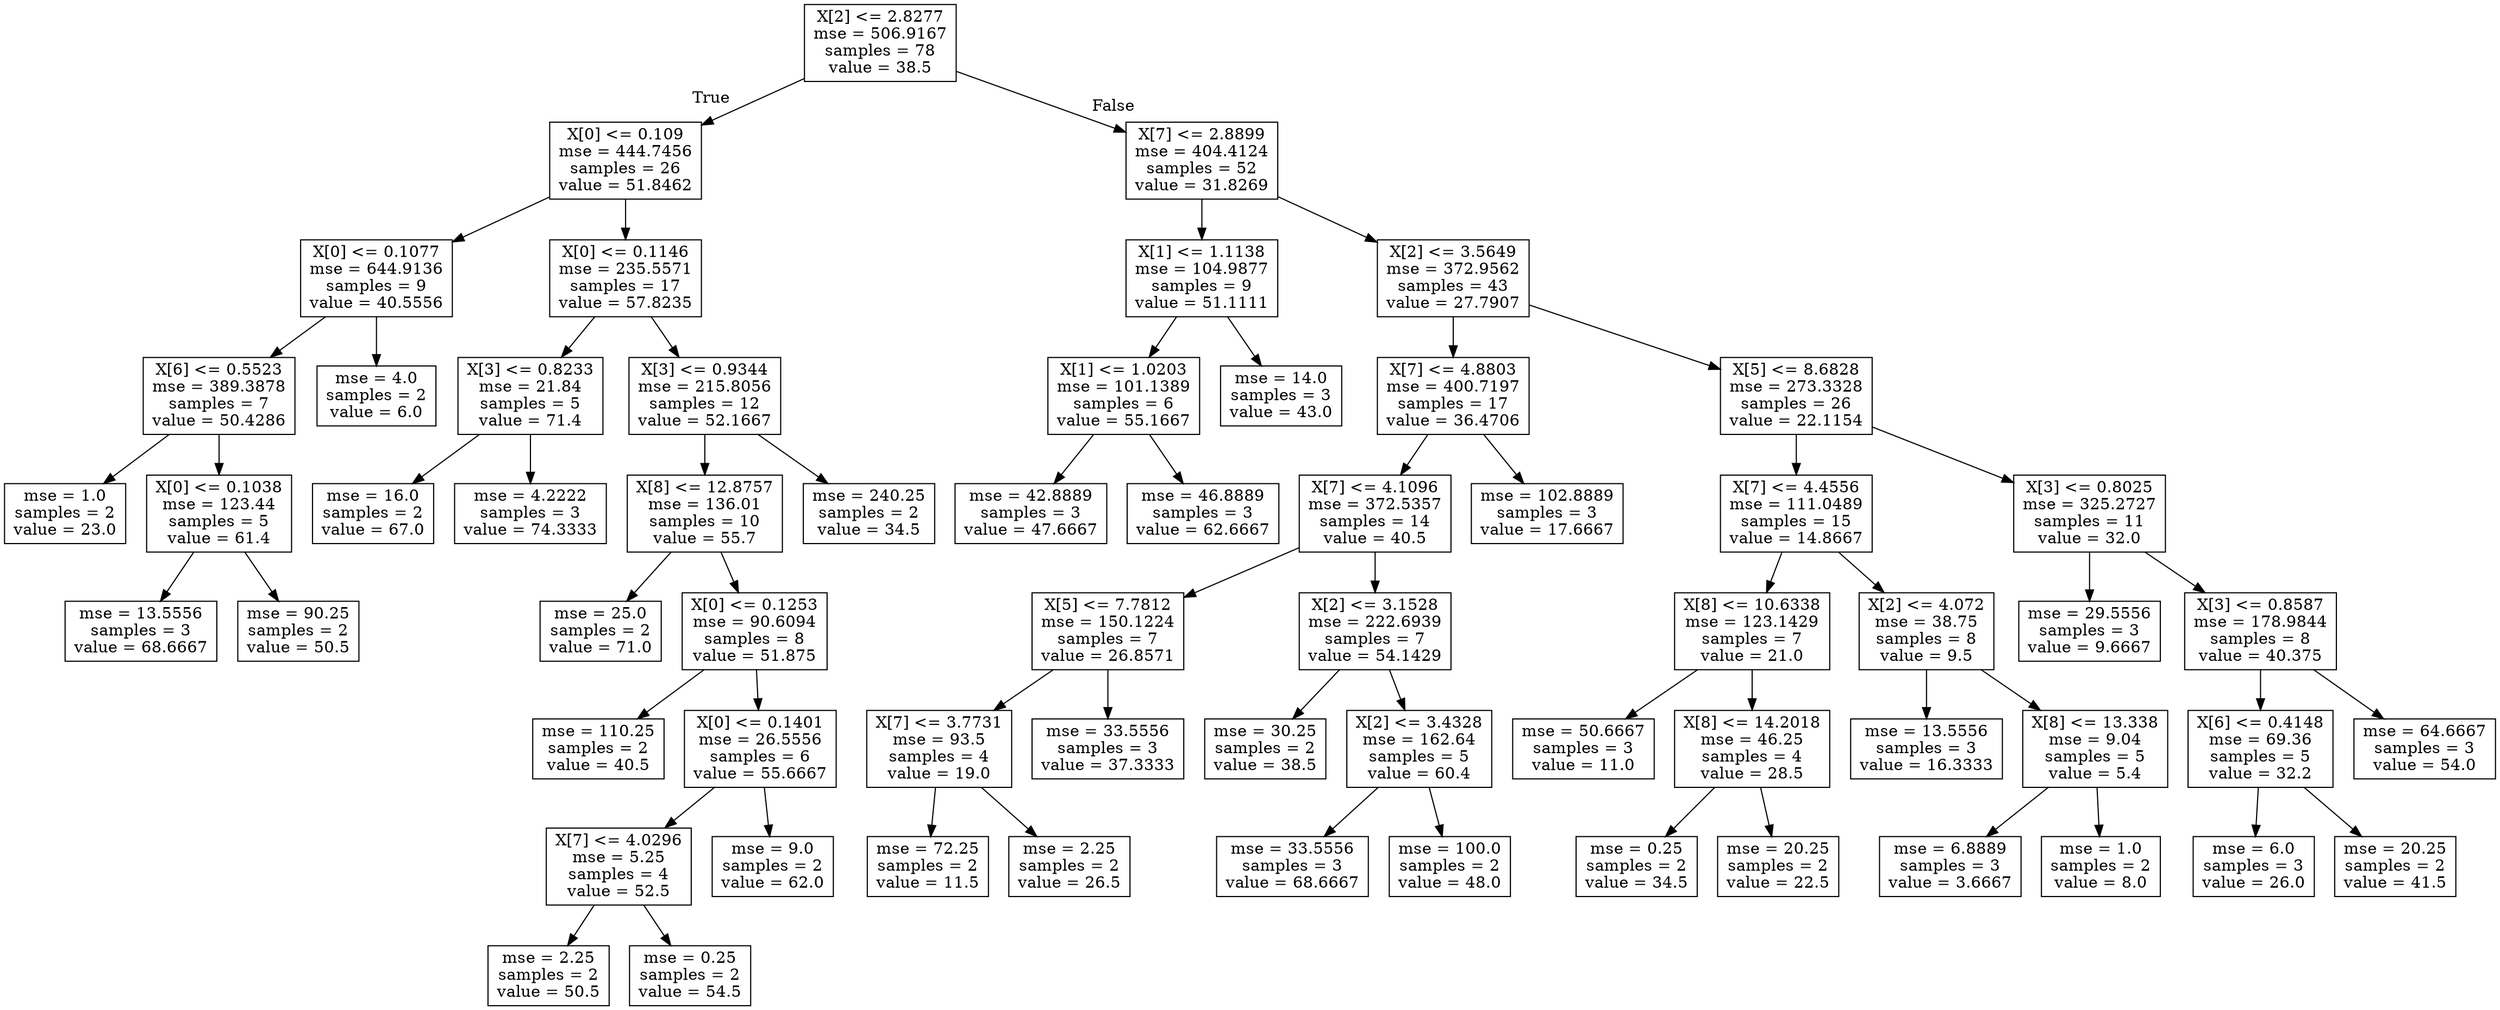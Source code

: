 digraph Tree {
node [shape=box] ;
0 [label="X[2] <= 2.8277\nmse = 506.9167\nsamples = 78\nvalue = 38.5"] ;
1 [label="X[0] <= 0.109\nmse = 444.7456\nsamples = 26\nvalue = 51.8462"] ;
0 -> 1 [labeldistance=2.5, labelangle=45, headlabel="True"] ;
2 [label="X[0] <= 0.1077\nmse = 644.9136\nsamples = 9\nvalue = 40.5556"] ;
1 -> 2 ;
3 [label="X[6] <= 0.5523\nmse = 389.3878\nsamples = 7\nvalue = 50.4286"] ;
2 -> 3 ;
4 [label="mse = 1.0\nsamples = 2\nvalue = 23.0"] ;
3 -> 4 ;
5 [label="X[0] <= 0.1038\nmse = 123.44\nsamples = 5\nvalue = 61.4"] ;
3 -> 5 ;
6 [label="mse = 13.5556\nsamples = 3\nvalue = 68.6667"] ;
5 -> 6 ;
7 [label="mse = 90.25\nsamples = 2\nvalue = 50.5"] ;
5 -> 7 ;
8 [label="mse = 4.0\nsamples = 2\nvalue = 6.0"] ;
2 -> 8 ;
9 [label="X[0] <= 0.1146\nmse = 235.5571\nsamples = 17\nvalue = 57.8235"] ;
1 -> 9 ;
10 [label="X[3] <= 0.8233\nmse = 21.84\nsamples = 5\nvalue = 71.4"] ;
9 -> 10 ;
11 [label="mse = 16.0\nsamples = 2\nvalue = 67.0"] ;
10 -> 11 ;
12 [label="mse = 4.2222\nsamples = 3\nvalue = 74.3333"] ;
10 -> 12 ;
13 [label="X[3] <= 0.9344\nmse = 215.8056\nsamples = 12\nvalue = 52.1667"] ;
9 -> 13 ;
14 [label="X[8] <= 12.8757\nmse = 136.01\nsamples = 10\nvalue = 55.7"] ;
13 -> 14 ;
15 [label="mse = 25.0\nsamples = 2\nvalue = 71.0"] ;
14 -> 15 ;
16 [label="X[0] <= 0.1253\nmse = 90.6094\nsamples = 8\nvalue = 51.875"] ;
14 -> 16 ;
17 [label="mse = 110.25\nsamples = 2\nvalue = 40.5"] ;
16 -> 17 ;
18 [label="X[0] <= 0.1401\nmse = 26.5556\nsamples = 6\nvalue = 55.6667"] ;
16 -> 18 ;
19 [label="X[7] <= 4.0296\nmse = 5.25\nsamples = 4\nvalue = 52.5"] ;
18 -> 19 ;
20 [label="mse = 2.25\nsamples = 2\nvalue = 50.5"] ;
19 -> 20 ;
21 [label="mse = 0.25\nsamples = 2\nvalue = 54.5"] ;
19 -> 21 ;
22 [label="mse = 9.0\nsamples = 2\nvalue = 62.0"] ;
18 -> 22 ;
23 [label="mse = 240.25\nsamples = 2\nvalue = 34.5"] ;
13 -> 23 ;
24 [label="X[7] <= 2.8899\nmse = 404.4124\nsamples = 52\nvalue = 31.8269"] ;
0 -> 24 [labeldistance=2.5, labelangle=-45, headlabel="False"] ;
25 [label="X[1] <= 1.1138\nmse = 104.9877\nsamples = 9\nvalue = 51.1111"] ;
24 -> 25 ;
26 [label="X[1] <= 1.0203\nmse = 101.1389\nsamples = 6\nvalue = 55.1667"] ;
25 -> 26 ;
27 [label="mse = 42.8889\nsamples = 3\nvalue = 47.6667"] ;
26 -> 27 ;
28 [label="mse = 46.8889\nsamples = 3\nvalue = 62.6667"] ;
26 -> 28 ;
29 [label="mse = 14.0\nsamples = 3\nvalue = 43.0"] ;
25 -> 29 ;
30 [label="X[2] <= 3.5649\nmse = 372.9562\nsamples = 43\nvalue = 27.7907"] ;
24 -> 30 ;
31 [label="X[7] <= 4.8803\nmse = 400.7197\nsamples = 17\nvalue = 36.4706"] ;
30 -> 31 ;
32 [label="X[7] <= 4.1096\nmse = 372.5357\nsamples = 14\nvalue = 40.5"] ;
31 -> 32 ;
33 [label="X[5] <= 7.7812\nmse = 150.1224\nsamples = 7\nvalue = 26.8571"] ;
32 -> 33 ;
34 [label="X[7] <= 3.7731\nmse = 93.5\nsamples = 4\nvalue = 19.0"] ;
33 -> 34 ;
35 [label="mse = 72.25\nsamples = 2\nvalue = 11.5"] ;
34 -> 35 ;
36 [label="mse = 2.25\nsamples = 2\nvalue = 26.5"] ;
34 -> 36 ;
37 [label="mse = 33.5556\nsamples = 3\nvalue = 37.3333"] ;
33 -> 37 ;
38 [label="X[2] <= 3.1528\nmse = 222.6939\nsamples = 7\nvalue = 54.1429"] ;
32 -> 38 ;
39 [label="mse = 30.25\nsamples = 2\nvalue = 38.5"] ;
38 -> 39 ;
40 [label="X[2] <= 3.4328\nmse = 162.64\nsamples = 5\nvalue = 60.4"] ;
38 -> 40 ;
41 [label="mse = 33.5556\nsamples = 3\nvalue = 68.6667"] ;
40 -> 41 ;
42 [label="mse = 100.0\nsamples = 2\nvalue = 48.0"] ;
40 -> 42 ;
43 [label="mse = 102.8889\nsamples = 3\nvalue = 17.6667"] ;
31 -> 43 ;
44 [label="X[5] <= 8.6828\nmse = 273.3328\nsamples = 26\nvalue = 22.1154"] ;
30 -> 44 ;
45 [label="X[7] <= 4.4556\nmse = 111.0489\nsamples = 15\nvalue = 14.8667"] ;
44 -> 45 ;
46 [label="X[8] <= 10.6338\nmse = 123.1429\nsamples = 7\nvalue = 21.0"] ;
45 -> 46 ;
47 [label="mse = 50.6667\nsamples = 3\nvalue = 11.0"] ;
46 -> 47 ;
48 [label="X[8] <= 14.2018\nmse = 46.25\nsamples = 4\nvalue = 28.5"] ;
46 -> 48 ;
49 [label="mse = 0.25\nsamples = 2\nvalue = 34.5"] ;
48 -> 49 ;
50 [label="mse = 20.25\nsamples = 2\nvalue = 22.5"] ;
48 -> 50 ;
51 [label="X[2] <= 4.072\nmse = 38.75\nsamples = 8\nvalue = 9.5"] ;
45 -> 51 ;
52 [label="mse = 13.5556\nsamples = 3\nvalue = 16.3333"] ;
51 -> 52 ;
53 [label="X[8] <= 13.338\nmse = 9.04\nsamples = 5\nvalue = 5.4"] ;
51 -> 53 ;
54 [label="mse = 6.8889\nsamples = 3\nvalue = 3.6667"] ;
53 -> 54 ;
55 [label="mse = 1.0\nsamples = 2\nvalue = 8.0"] ;
53 -> 55 ;
56 [label="X[3] <= 0.8025\nmse = 325.2727\nsamples = 11\nvalue = 32.0"] ;
44 -> 56 ;
57 [label="mse = 29.5556\nsamples = 3\nvalue = 9.6667"] ;
56 -> 57 ;
58 [label="X[3] <= 0.8587\nmse = 178.9844\nsamples = 8\nvalue = 40.375"] ;
56 -> 58 ;
59 [label="X[6] <= 0.4148\nmse = 69.36\nsamples = 5\nvalue = 32.2"] ;
58 -> 59 ;
60 [label="mse = 6.0\nsamples = 3\nvalue = 26.0"] ;
59 -> 60 ;
61 [label="mse = 20.25\nsamples = 2\nvalue = 41.5"] ;
59 -> 61 ;
62 [label="mse = 64.6667\nsamples = 3\nvalue = 54.0"] ;
58 -> 62 ;
}